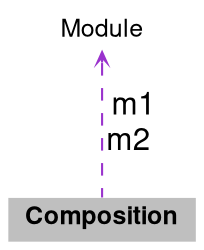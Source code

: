 digraph "Composition"
{
 // LATEX_PDF_SIZE
  bgcolor="transparent";
  edge [fontname="Helvetica,Arial,sans-serif",fontsize=15,labelfontsize=15 arrowhead=open arrowtail=open arrowsize=0.5];
  node [fontname="Helvetica,Arial,sans-serif",fontsize=15,fontsize=12 shape=plaintext];
  Node1 [label=<<b>Composition</b>>,height=0.2,width=0.4,color="black", fillcolor="grey75", style="filled", fontcolor="black",tooltip="Object composition"];
  Node2 -> Node1 [dir="back",color="darkorchid3",style="dashed",label=" m1\nm2" ];
  Node2 [label="Module",height=0.2,width=0.4,color="black",URL="$structModule.html",tooltip=" "];
}
